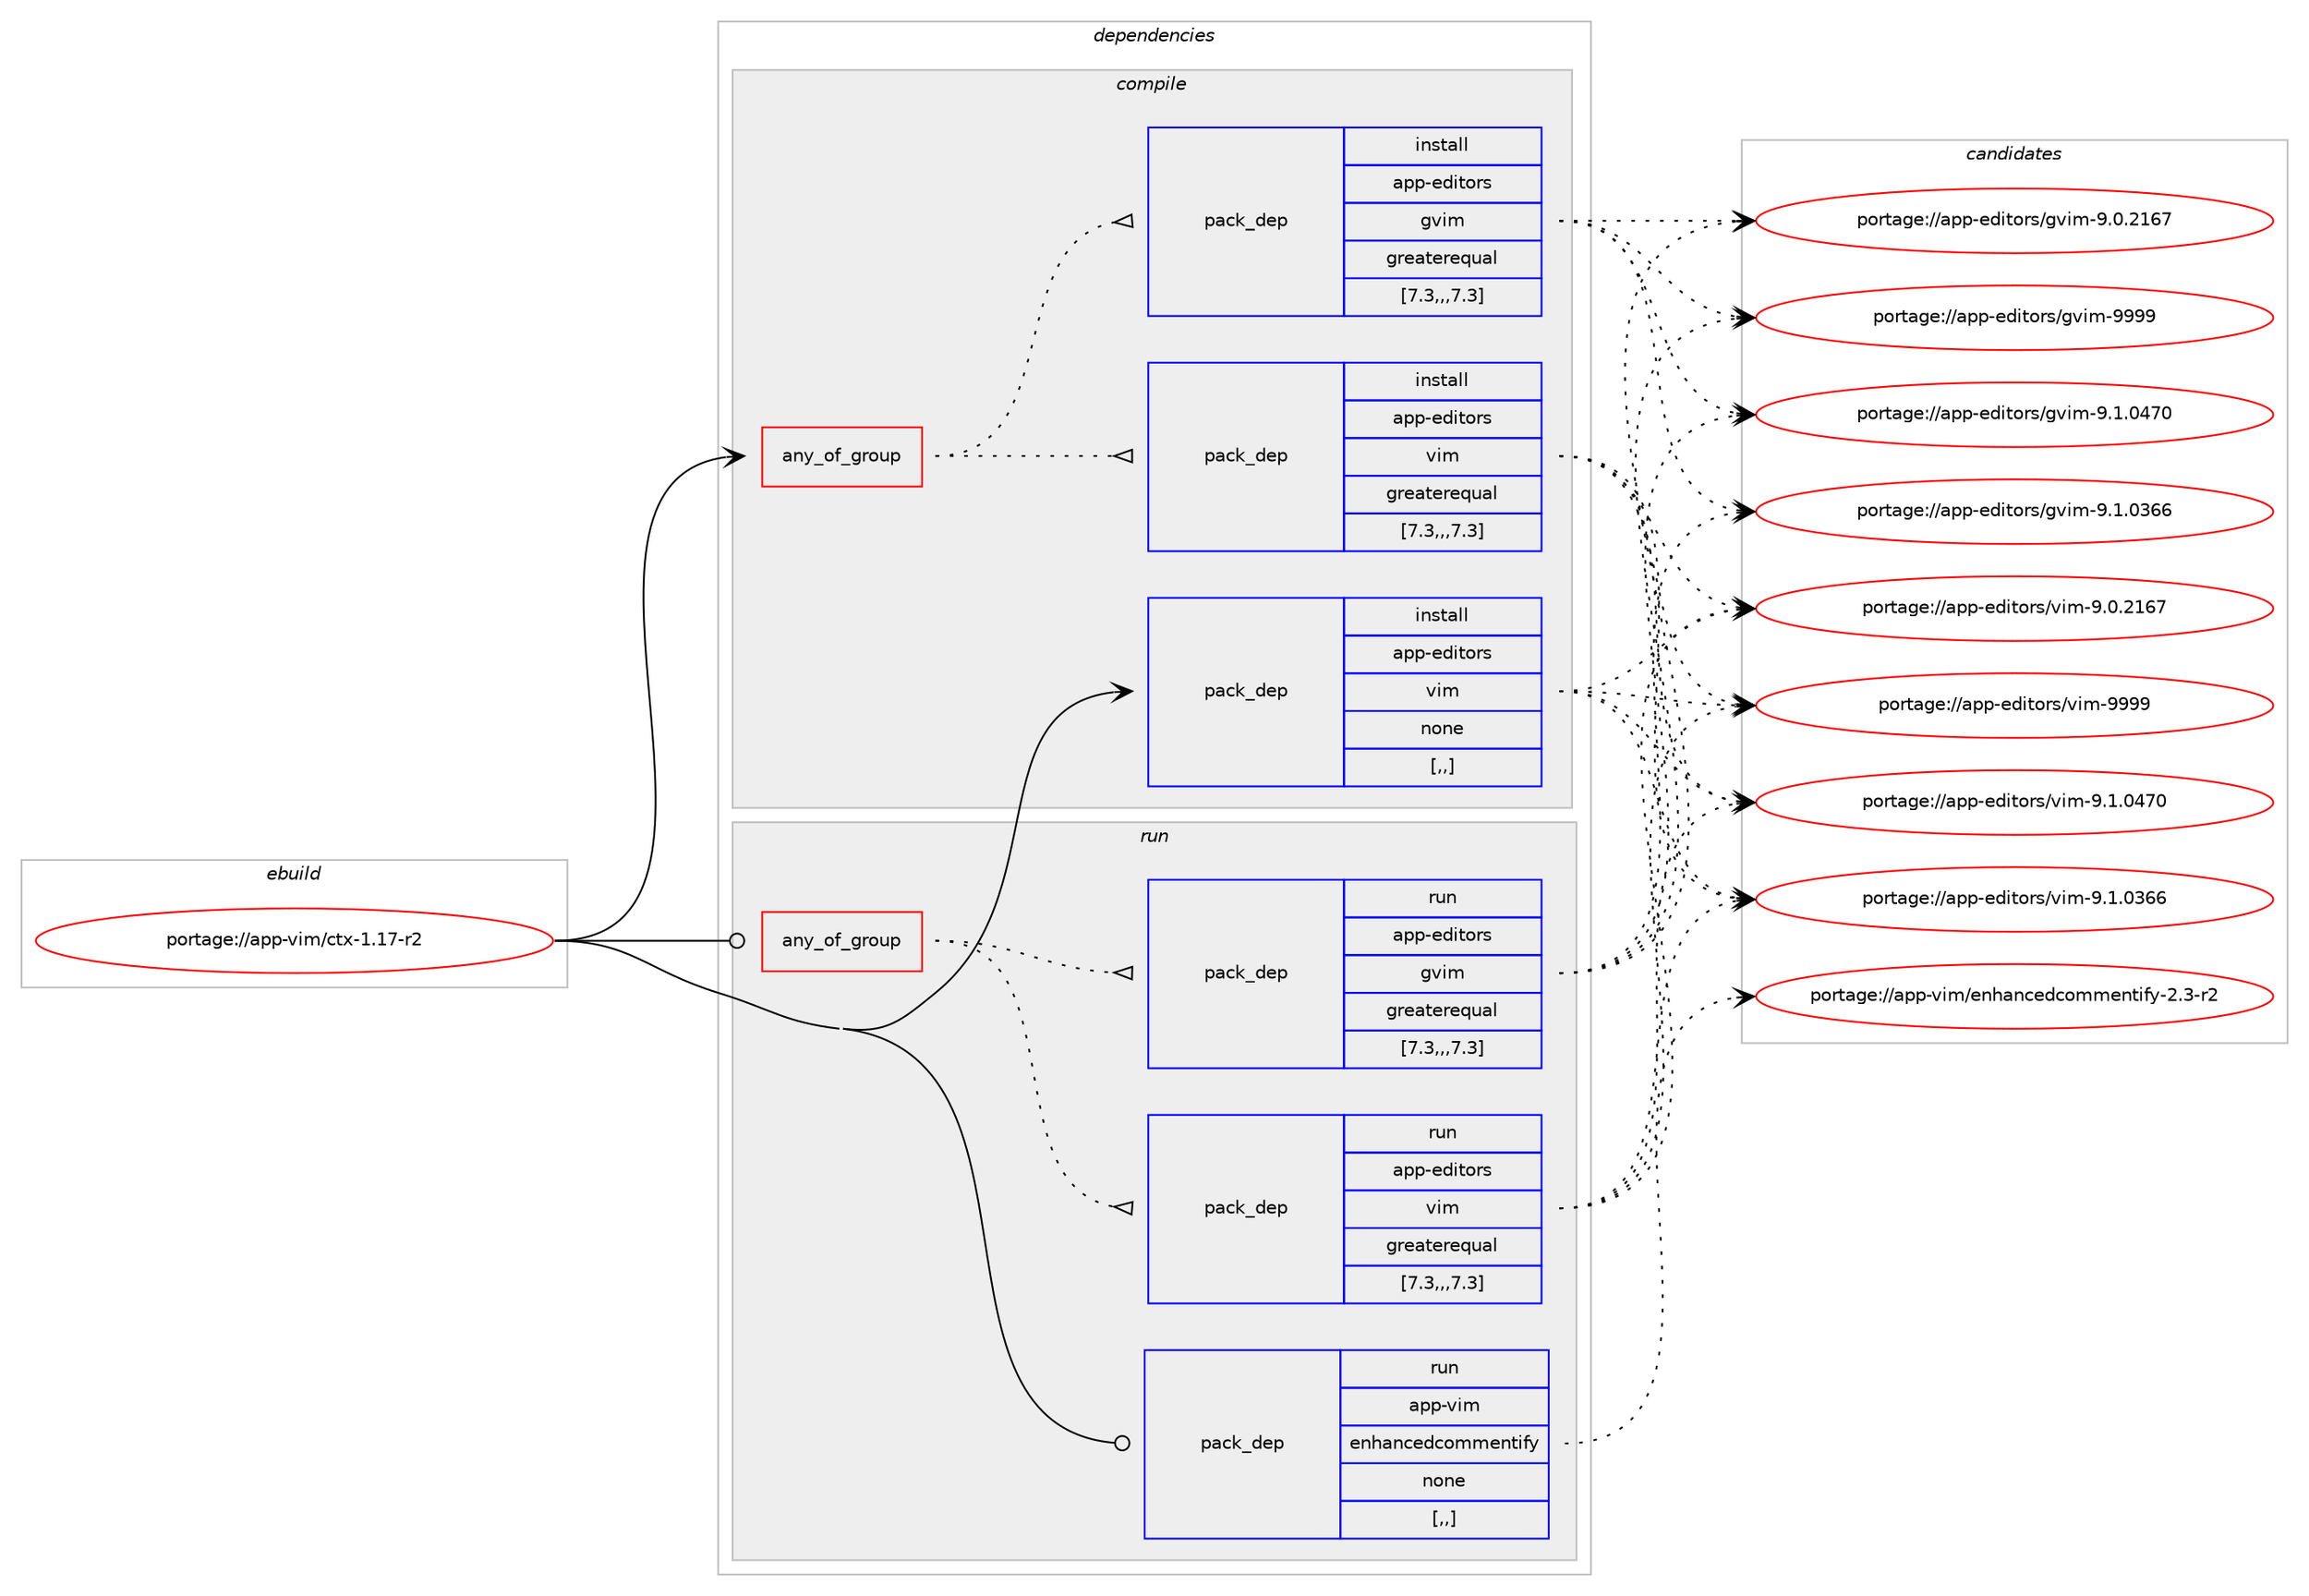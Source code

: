 digraph prolog {

# *************
# Graph options
# *************

newrank=true;
concentrate=true;
compound=true;
graph [rankdir=LR,fontname=Helvetica,fontsize=10,ranksep=1.5];#, ranksep=2.5, nodesep=0.2];
edge  [arrowhead=vee];
node  [fontname=Helvetica,fontsize=10];

# **********
# The ebuild
# **********

subgraph cluster_leftcol {
color=gray;
label=<<i>ebuild</i>>;
id [label="portage://app-vim/ctx-1.17-r2", color=red, width=4, href="../app-vim/ctx-1.17-r2.svg"];
}

# ****************
# The dependencies
# ****************

subgraph cluster_midcol {
color=gray;
label=<<i>dependencies</i>>;
subgraph cluster_compile {
fillcolor="#eeeeee";
style=filled;
label=<<i>compile</i>>;
subgraph any524 {
dependency61495 [label=<<TABLE BORDER="0" CELLBORDER="1" CELLSPACING="0" CELLPADDING="4"><TR><TD CELLPADDING="10">any_of_group</TD></TR></TABLE>>, shape=none, color=red];subgraph pack44425 {
dependency61496 [label=<<TABLE BORDER="0" CELLBORDER="1" CELLSPACING="0" CELLPADDING="4" WIDTH="220"><TR><TD ROWSPAN="6" CELLPADDING="30">pack_dep</TD></TR><TR><TD WIDTH="110">install</TD></TR><TR><TD>app-editors</TD></TR><TR><TD>vim</TD></TR><TR><TD>greaterequal</TD></TR><TR><TD>[7.3,,,7.3]</TD></TR></TABLE>>, shape=none, color=blue];
}
dependency61495:e -> dependency61496:w [weight=20,style="dotted",arrowhead="oinv"];
subgraph pack44426 {
dependency61497 [label=<<TABLE BORDER="0" CELLBORDER="1" CELLSPACING="0" CELLPADDING="4" WIDTH="220"><TR><TD ROWSPAN="6" CELLPADDING="30">pack_dep</TD></TR><TR><TD WIDTH="110">install</TD></TR><TR><TD>app-editors</TD></TR><TR><TD>gvim</TD></TR><TR><TD>greaterequal</TD></TR><TR><TD>[7.3,,,7.3]</TD></TR></TABLE>>, shape=none, color=blue];
}
dependency61495:e -> dependency61497:w [weight=20,style="dotted",arrowhead="oinv"];
}
id:e -> dependency61495:w [weight=20,style="solid",arrowhead="vee"];
subgraph pack44427 {
dependency61498 [label=<<TABLE BORDER="0" CELLBORDER="1" CELLSPACING="0" CELLPADDING="4" WIDTH="220"><TR><TD ROWSPAN="6" CELLPADDING="30">pack_dep</TD></TR><TR><TD WIDTH="110">install</TD></TR><TR><TD>app-editors</TD></TR><TR><TD>vim</TD></TR><TR><TD>none</TD></TR><TR><TD>[,,]</TD></TR></TABLE>>, shape=none, color=blue];
}
id:e -> dependency61498:w [weight=20,style="solid",arrowhead="vee"];
}
subgraph cluster_compileandrun {
fillcolor="#eeeeee";
style=filled;
label=<<i>compile and run</i>>;
}
subgraph cluster_run {
fillcolor="#eeeeee";
style=filled;
label=<<i>run</i>>;
subgraph any525 {
dependency61499 [label=<<TABLE BORDER="0" CELLBORDER="1" CELLSPACING="0" CELLPADDING="4"><TR><TD CELLPADDING="10">any_of_group</TD></TR></TABLE>>, shape=none, color=red];subgraph pack44428 {
dependency61500 [label=<<TABLE BORDER="0" CELLBORDER="1" CELLSPACING="0" CELLPADDING="4" WIDTH="220"><TR><TD ROWSPAN="6" CELLPADDING="30">pack_dep</TD></TR><TR><TD WIDTH="110">run</TD></TR><TR><TD>app-editors</TD></TR><TR><TD>vim</TD></TR><TR><TD>greaterequal</TD></TR><TR><TD>[7.3,,,7.3]</TD></TR></TABLE>>, shape=none, color=blue];
}
dependency61499:e -> dependency61500:w [weight=20,style="dotted",arrowhead="oinv"];
subgraph pack44429 {
dependency61501 [label=<<TABLE BORDER="0" CELLBORDER="1" CELLSPACING="0" CELLPADDING="4" WIDTH="220"><TR><TD ROWSPAN="6" CELLPADDING="30">pack_dep</TD></TR><TR><TD WIDTH="110">run</TD></TR><TR><TD>app-editors</TD></TR><TR><TD>gvim</TD></TR><TR><TD>greaterequal</TD></TR><TR><TD>[7.3,,,7.3]</TD></TR></TABLE>>, shape=none, color=blue];
}
dependency61499:e -> dependency61501:w [weight=20,style="dotted",arrowhead="oinv"];
}
id:e -> dependency61499:w [weight=20,style="solid",arrowhead="odot"];
subgraph pack44430 {
dependency61502 [label=<<TABLE BORDER="0" CELLBORDER="1" CELLSPACING="0" CELLPADDING="4" WIDTH="220"><TR><TD ROWSPAN="6" CELLPADDING="30">pack_dep</TD></TR><TR><TD WIDTH="110">run</TD></TR><TR><TD>app-vim</TD></TR><TR><TD>enhancedcommentify</TD></TR><TR><TD>none</TD></TR><TR><TD>[,,]</TD></TR></TABLE>>, shape=none, color=blue];
}
id:e -> dependency61502:w [weight=20,style="solid",arrowhead="odot"];
}
}

# **************
# The candidates
# **************

subgraph cluster_choices {
rank=same;
color=gray;
label=<<i>candidates</i>>;

subgraph choice44425 {
color=black;
nodesep=1;
choice9711211245101100105116111114115471181051094557575757 [label="portage://app-editors/vim-9999", color=red, width=4,href="../app-editors/vim-9999.svg"];
choice971121124510110010511611111411547118105109455746494648525548 [label="portage://app-editors/vim-9.1.0470", color=red, width=4,href="../app-editors/vim-9.1.0470.svg"];
choice971121124510110010511611111411547118105109455746494648515454 [label="portage://app-editors/vim-9.1.0366", color=red, width=4,href="../app-editors/vim-9.1.0366.svg"];
choice971121124510110010511611111411547118105109455746484650495455 [label="portage://app-editors/vim-9.0.2167", color=red, width=4,href="../app-editors/vim-9.0.2167.svg"];
dependency61496:e -> choice9711211245101100105116111114115471181051094557575757:w [style=dotted,weight="100"];
dependency61496:e -> choice971121124510110010511611111411547118105109455746494648525548:w [style=dotted,weight="100"];
dependency61496:e -> choice971121124510110010511611111411547118105109455746494648515454:w [style=dotted,weight="100"];
dependency61496:e -> choice971121124510110010511611111411547118105109455746484650495455:w [style=dotted,weight="100"];
}
subgraph choice44426 {
color=black;
nodesep=1;
choice9711211245101100105116111114115471031181051094557575757 [label="portage://app-editors/gvim-9999", color=red, width=4,href="../app-editors/gvim-9999.svg"];
choice971121124510110010511611111411547103118105109455746494648525548 [label="portage://app-editors/gvim-9.1.0470", color=red, width=4,href="../app-editors/gvim-9.1.0470.svg"];
choice971121124510110010511611111411547103118105109455746494648515454 [label="portage://app-editors/gvim-9.1.0366", color=red, width=4,href="../app-editors/gvim-9.1.0366.svg"];
choice971121124510110010511611111411547103118105109455746484650495455 [label="portage://app-editors/gvim-9.0.2167", color=red, width=4,href="../app-editors/gvim-9.0.2167.svg"];
dependency61497:e -> choice9711211245101100105116111114115471031181051094557575757:w [style=dotted,weight="100"];
dependency61497:e -> choice971121124510110010511611111411547103118105109455746494648525548:w [style=dotted,weight="100"];
dependency61497:e -> choice971121124510110010511611111411547103118105109455746494648515454:w [style=dotted,weight="100"];
dependency61497:e -> choice971121124510110010511611111411547103118105109455746484650495455:w [style=dotted,weight="100"];
}
subgraph choice44427 {
color=black;
nodesep=1;
choice9711211245101100105116111114115471181051094557575757 [label="portage://app-editors/vim-9999", color=red, width=4,href="../app-editors/vim-9999.svg"];
choice971121124510110010511611111411547118105109455746494648525548 [label="portage://app-editors/vim-9.1.0470", color=red, width=4,href="../app-editors/vim-9.1.0470.svg"];
choice971121124510110010511611111411547118105109455746494648515454 [label="portage://app-editors/vim-9.1.0366", color=red, width=4,href="../app-editors/vim-9.1.0366.svg"];
choice971121124510110010511611111411547118105109455746484650495455 [label="portage://app-editors/vim-9.0.2167", color=red, width=4,href="../app-editors/vim-9.0.2167.svg"];
dependency61498:e -> choice9711211245101100105116111114115471181051094557575757:w [style=dotted,weight="100"];
dependency61498:e -> choice971121124510110010511611111411547118105109455746494648525548:w [style=dotted,weight="100"];
dependency61498:e -> choice971121124510110010511611111411547118105109455746494648515454:w [style=dotted,weight="100"];
dependency61498:e -> choice971121124510110010511611111411547118105109455746484650495455:w [style=dotted,weight="100"];
}
subgraph choice44428 {
color=black;
nodesep=1;
choice9711211245101100105116111114115471181051094557575757 [label="portage://app-editors/vim-9999", color=red, width=4,href="../app-editors/vim-9999.svg"];
choice971121124510110010511611111411547118105109455746494648525548 [label="portage://app-editors/vim-9.1.0470", color=red, width=4,href="../app-editors/vim-9.1.0470.svg"];
choice971121124510110010511611111411547118105109455746494648515454 [label="portage://app-editors/vim-9.1.0366", color=red, width=4,href="../app-editors/vim-9.1.0366.svg"];
choice971121124510110010511611111411547118105109455746484650495455 [label="portage://app-editors/vim-9.0.2167", color=red, width=4,href="../app-editors/vim-9.0.2167.svg"];
dependency61500:e -> choice9711211245101100105116111114115471181051094557575757:w [style=dotted,weight="100"];
dependency61500:e -> choice971121124510110010511611111411547118105109455746494648525548:w [style=dotted,weight="100"];
dependency61500:e -> choice971121124510110010511611111411547118105109455746494648515454:w [style=dotted,weight="100"];
dependency61500:e -> choice971121124510110010511611111411547118105109455746484650495455:w [style=dotted,weight="100"];
}
subgraph choice44429 {
color=black;
nodesep=1;
choice9711211245101100105116111114115471031181051094557575757 [label="portage://app-editors/gvim-9999", color=red, width=4,href="../app-editors/gvim-9999.svg"];
choice971121124510110010511611111411547103118105109455746494648525548 [label="portage://app-editors/gvim-9.1.0470", color=red, width=4,href="../app-editors/gvim-9.1.0470.svg"];
choice971121124510110010511611111411547103118105109455746494648515454 [label="portage://app-editors/gvim-9.1.0366", color=red, width=4,href="../app-editors/gvim-9.1.0366.svg"];
choice971121124510110010511611111411547103118105109455746484650495455 [label="portage://app-editors/gvim-9.0.2167", color=red, width=4,href="../app-editors/gvim-9.0.2167.svg"];
dependency61501:e -> choice9711211245101100105116111114115471031181051094557575757:w [style=dotted,weight="100"];
dependency61501:e -> choice971121124510110010511611111411547103118105109455746494648525548:w [style=dotted,weight="100"];
dependency61501:e -> choice971121124510110010511611111411547103118105109455746494648515454:w [style=dotted,weight="100"];
dependency61501:e -> choice971121124510110010511611111411547103118105109455746484650495455:w [style=dotted,weight="100"];
}
subgraph choice44430 {
color=black;
nodesep=1;
choice971121124511810510947101110104971109910110099111109109101110116105102121455046514511450 [label="portage://app-vim/enhancedcommentify-2.3-r2", color=red, width=4,href="../app-vim/enhancedcommentify-2.3-r2.svg"];
dependency61502:e -> choice971121124511810510947101110104971109910110099111109109101110116105102121455046514511450:w [style=dotted,weight="100"];
}
}

}
